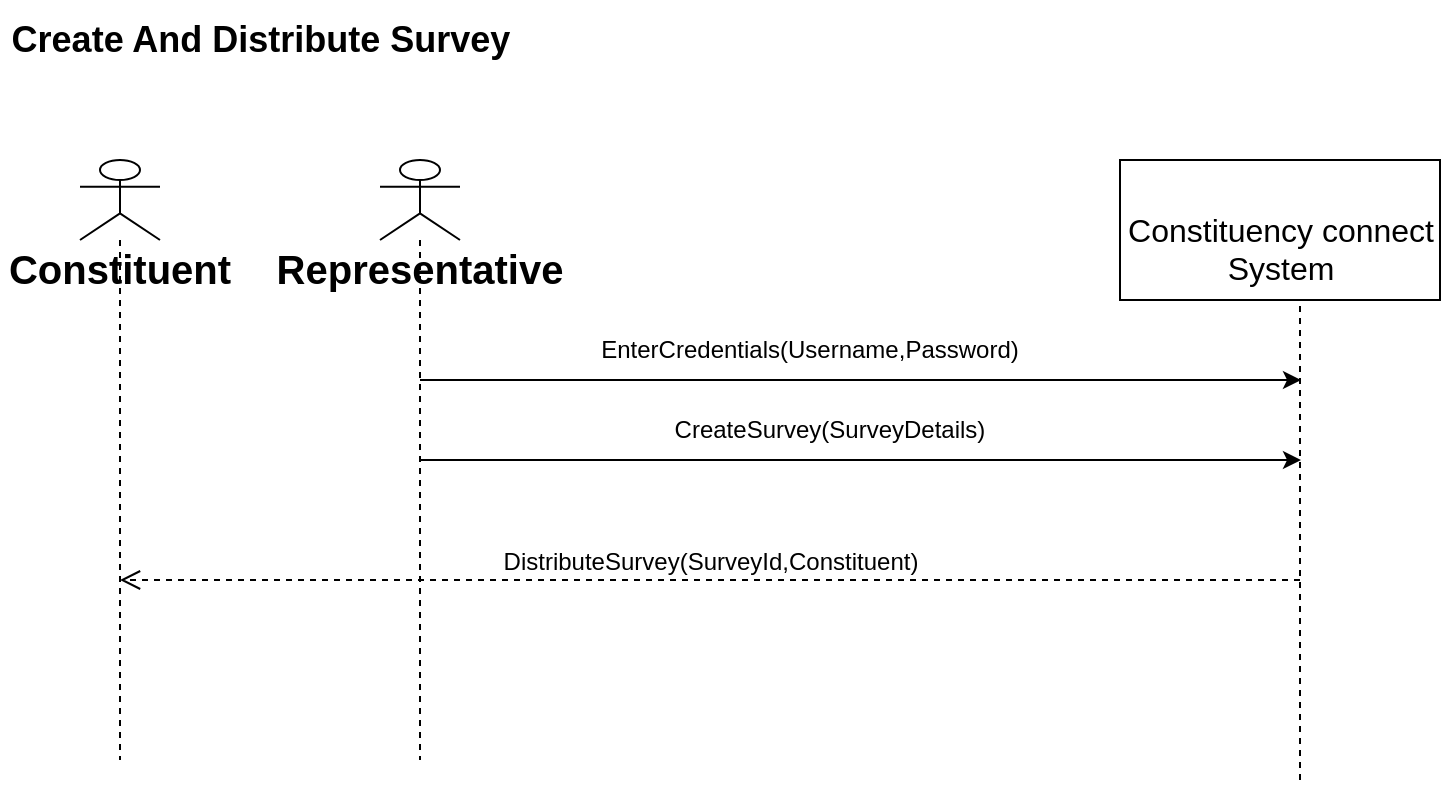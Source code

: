 <mxfile version="24.2.5" type="device">
  <diagram name="Page-1" id="NzO1fhV_4dKJGsVLMhZA">
    <mxGraphModel dx="1050" dy="1729" grid="1" gridSize="10" guides="1" tooltips="1" connect="1" arrows="1" fold="1" page="1" pageScale="1" pageWidth="850" pageHeight="1100" math="0" shadow="0">
      <root>
        <mxCell id="0" />
        <mxCell id="1" parent="0" />
        <mxCell id="jc_k76XZyHbue0RcDnS6-1" value="Representative&lt;div&gt;&lt;br&gt;&lt;/div&gt;" style="shape=umlLifeline;participant=umlActor;perimeter=lifelinePerimeter;whiteSpace=wrap;html=1;container=1;collapsible=0;recursiveResize=0;verticalAlign=top;spacingTop=36;outlineConnect=0;fontSize=20;fontStyle=1;size=40;" vertex="1" parent="1">
          <mxGeometry x="220" y="70" width="40" height="300" as="geometry" />
        </mxCell>
        <mxCell id="jc_k76XZyHbue0RcDnS6-2" value="&lt;br&gt;&lt;div&gt;Constituency connect&lt;/div&gt;&lt;div&gt;System&lt;/div&gt;" style="html=1;align=center;verticalAlign=middle;dashed=0;fontSize=16;" vertex="1" parent="1">
          <mxGeometry x="590" y="70" width="160" height="70" as="geometry" />
        </mxCell>
        <mxCell id="jc_k76XZyHbue0RcDnS6-3" value="" style="endArrow=none;dashed=1;html=1;rounded=0;entryX=0.5;entryY=1;entryDx=0;entryDy=0;" edge="1" parent="1">
          <mxGeometry width="50" height="50" relative="1" as="geometry">
            <mxPoint x="680" y="380" as="sourcePoint" />
            <mxPoint x="680" y="140" as="targetPoint" />
          </mxGeometry>
        </mxCell>
        <mxCell id="jc_k76XZyHbue0RcDnS6-4" value="" style="endArrow=classic;html=1;rounded=0;" edge="1" parent="1" source="jc_k76XZyHbue0RcDnS6-1">
          <mxGeometry width="50" height="50" relative="1" as="geometry">
            <mxPoint x="240" y="220" as="sourcePoint" />
            <mxPoint x="680.5" y="220" as="targetPoint" />
            <Array as="points">
              <mxPoint x="560.5" y="220" />
            </Array>
          </mxGeometry>
        </mxCell>
        <mxCell id="jc_k76XZyHbue0RcDnS6-5" value="CreateSurvey(SurveyDetails)" style="text;html=1;strokeColor=none;fillColor=none;align=center;verticalAlign=middle;whiteSpace=wrap;rounded=0;" vertex="1" parent="1">
          <mxGeometry x="340" y="190" width="210" height="30" as="geometry" />
        </mxCell>
        <mxCell id="jc_k76XZyHbue0RcDnS6-6" value="DistributeSurvey(SurveyId,Constituent)" style="html=1;verticalAlign=bottom;endArrow=open;dashed=1;endSize=8;curved=0;rounded=0;fontSize=12;" edge="1" parent="1" target="jc_k76XZyHbue0RcDnS6-9">
          <mxGeometry relative="1" as="geometry">
            <mxPoint x="680" y="280" as="sourcePoint" />
            <mxPoint x="100" y="280" as="targetPoint" />
            <Array as="points">
              <mxPoint x="440.5" y="280" />
            </Array>
          </mxGeometry>
        </mxCell>
        <mxCell id="jc_k76XZyHbue0RcDnS6-7" value="" style="endArrow=classic;html=1;rounded=0;" edge="1" parent="1">
          <mxGeometry width="50" height="50" relative="1" as="geometry">
            <mxPoint x="240" y="180" as="sourcePoint" />
            <mxPoint x="680.5" y="180" as="targetPoint" />
            <Array as="points">
              <mxPoint x="560.5" y="180" />
            </Array>
          </mxGeometry>
        </mxCell>
        <mxCell id="jc_k76XZyHbue0RcDnS6-8" value="EnterCredentials(Username,Password)" style="text;html=1;strokeColor=none;fillColor=none;align=center;verticalAlign=middle;whiteSpace=wrap;rounded=0;" vertex="1" parent="1">
          <mxGeometry x="330" y="150" width="210" height="30" as="geometry" />
        </mxCell>
        <mxCell id="jc_k76XZyHbue0RcDnS6-9" value="Constituent" style="shape=umlLifeline;participant=umlActor;perimeter=lifelinePerimeter;whiteSpace=wrap;html=1;container=1;collapsible=0;recursiveResize=0;verticalAlign=top;spacingTop=36;outlineConnect=0;fontSize=20;fontStyle=1;size=40;" vertex="1" parent="1">
          <mxGeometry x="70" y="70" width="40" height="300" as="geometry" />
        </mxCell>
        <mxCell id="jc_k76XZyHbue0RcDnS6-10" value="Create And Distribute Survey" style="text;html=1;align=center;verticalAlign=middle;resizable=0;points=[];autosize=1;strokeColor=none;fillColor=none;fontSize=18;fontStyle=1" vertex="1" parent="1">
          <mxGeometry x="30" y="-10" width="260" height="40" as="geometry" />
        </mxCell>
      </root>
    </mxGraphModel>
  </diagram>
</mxfile>
